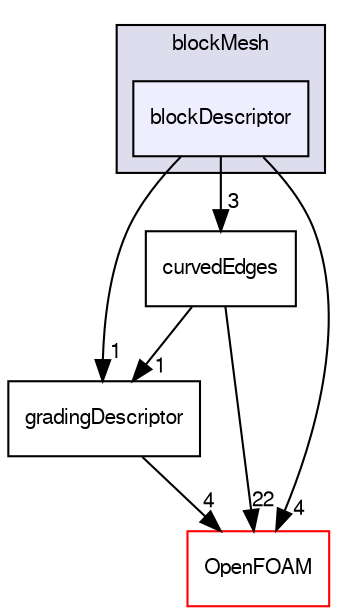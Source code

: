 digraph "src/mesh/blockMesh/blockDescriptor" {
  bgcolor=transparent;
  compound=true
  node [ fontsize="10", fontname="FreeSans"];
  edge [ labelfontsize="10", labelfontname="FreeSans"];
  subgraph clusterdir_ade3ea1948a418ffb78a293f495540d7 {
    graph [ bgcolor="#ddddee", pencolor="black", label="blockMesh" fontname="FreeSans", fontsize="10", URL="dir_ade3ea1948a418ffb78a293f495540d7.html"]
  dir_a3d52b2f9b3e65042a1bb91a49e53ba2 [shape=box, label="blockDescriptor", style="filled", fillcolor="#eeeeff", pencolor="black", URL="dir_a3d52b2f9b3e65042a1bb91a49e53ba2.html"];
  }
  dir_8447882a29dd15b2ac259f90a5263f87 [shape=box label="curvedEdges" URL="dir_8447882a29dd15b2ac259f90a5263f87.html"];
  dir_3903f2573fdbc5abba7a817e773bfcbc [shape=box label="gradingDescriptor" URL="dir_3903f2573fdbc5abba7a817e773bfcbc.html"];
  dir_c5473ff19b20e6ec4dfe5c310b3778a8 [shape=box label="OpenFOAM" color="red" URL="dir_c5473ff19b20e6ec4dfe5c310b3778a8.html"];
  dir_8447882a29dd15b2ac259f90a5263f87->dir_3903f2573fdbc5abba7a817e773bfcbc [headlabel="1", labeldistance=1.5 headhref="dir_001550_001551.html"];
  dir_8447882a29dd15b2ac259f90a5263f87->dir_c5473ff19b20e6ec4dfe5c310b3778a8 [headlabel="22", labeldistance=1.5 headhref="dir_001550_001706.html"];
  dir_3903f2573fdbc5abba7a817e773bfcbc->dir_c5473ff19b20e6ec4dfe5c310b3778a8 [headlabel="4", labeldistance=1.5 headhref="dir_001551_001706.html"];
  dir_a3d52b2f9b3e65042a1bb91a49e53ba2->dir_8447882a29dd15b2ac259f90a5263f87 [headlabel="3", labeldistance=1.5 headhref="dir_001548_001550.html"];
  dir_a3d52b2f9b3e65042a1bb91a49e53ba2->dir_3903f2573fdbc5abba7a817e773bfcbc [headlabel="1", labeldistance=1.5 headhref="dir_001548_001551.html"];
  dir_a3d52b2f9b3e65042a1bb91a49e53ba2->dir_c5473ff19b20e6ec4dfe5c310b3778a8 [headlabel="4", labeldistance=1.5 headhref="dir_001548_001706.html"];
}
